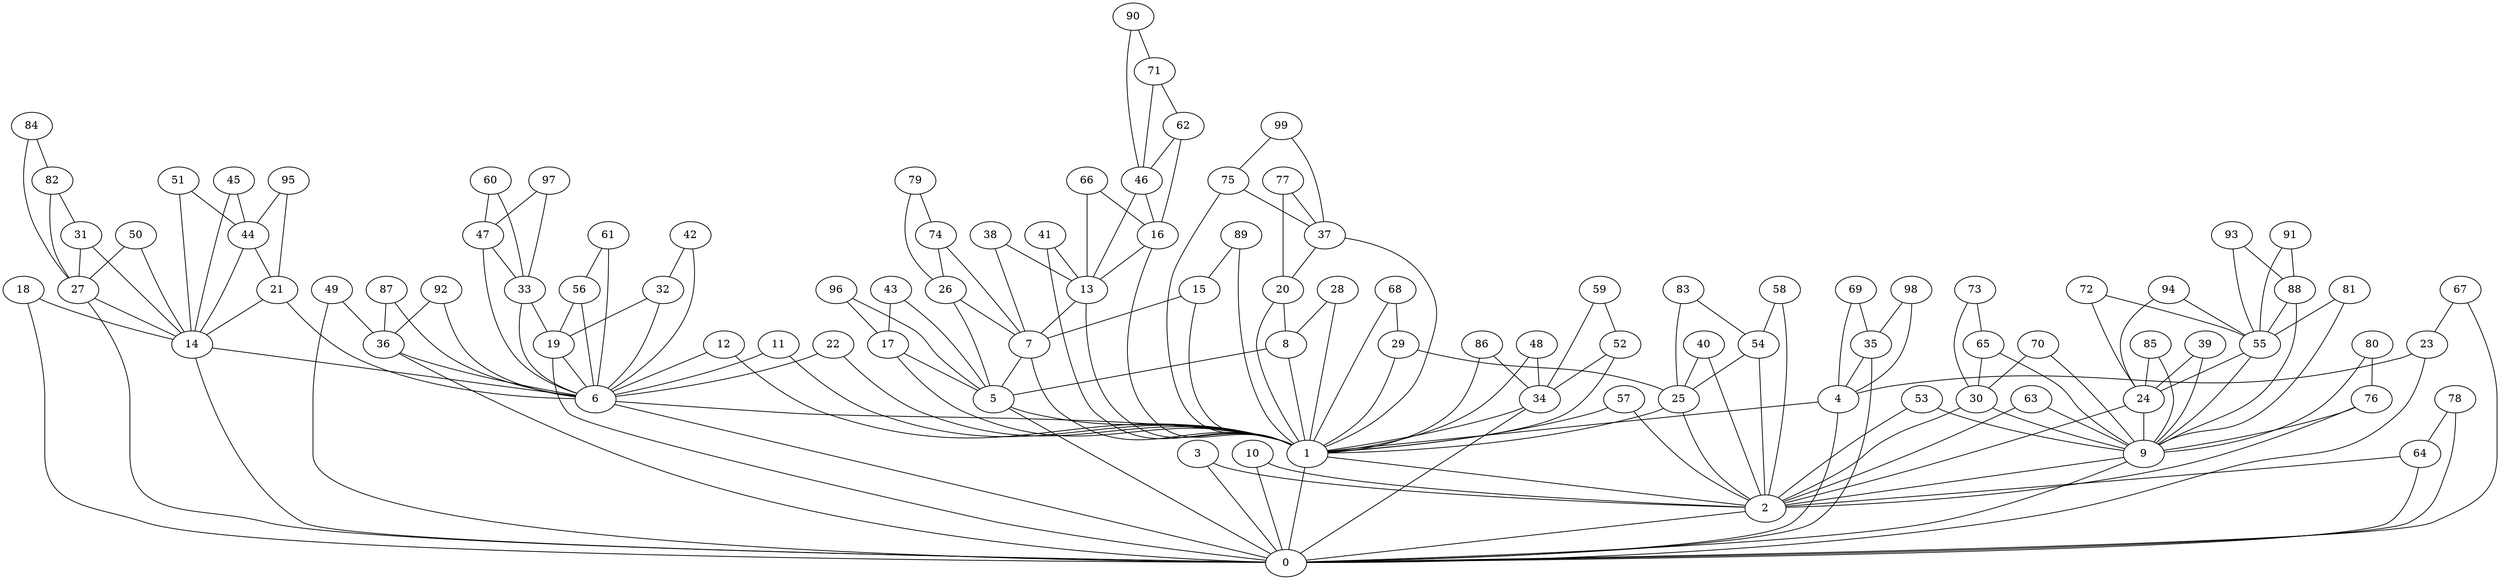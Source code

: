 graph{
92 -- 6;
30 -- 2;
56 -- 19;
83 -- 54;
95 -- 44;
17 -- 1;
30 -- 9;
25 -- 1;
27 -- 14;
16 -- 13;
73 -- 30;
75 -- 1;
9 -- 2;
26 -- 5;
35 -- 0;
74 -- 7;
13 -- 1;
77 -- 37;
84 -- 82;
86 -- 34;
54 -- 2;
44 -- 14;
94 -- 24;
89 -- 1;
19 -- 6;
45 -- 44;
36 -- 6;
88 -- 55;
1 -- 2;
92 -- 36;
72 -- 24;
34 -- 0;
85 -- 24;
15 -- 1;
45 -- 14;
46 -- 16;
57 -- 1;
26 -- 7;
33 -- 6;
53 -- 9;
16 -- 1;
37 -- 20;
77 -- 20;
47 -- 33;
89 -- 15;
55 -- 24;
71 -- 46;
83 -- 25;
93 -- 55;
53 -- 2;
5 -- 0;
25 -- 2;
81 -- 9;
75 -- 37;
24 -- 9;
93 -- 88;
57 -- 2;
72 -- 55;
18 -- 0;
55 -- 9;
91 -- 88;
29 -- 1;
52 -- 1;
71 -- 62;
44 -- 21;
84 -- 27;
81 -- 55;
90 -- 46;
23 -- 0;
94 -- 55;
32 -- 19;
76 -- 2;
56 -- 6;
54 -- 25;
5 -- 1;
32 -- 6;
85 -- 9;
91 -- 55;
76 -- 9;
3 -- 2;
17 -- 5;
34 -- 1;
82 -- 27;
31 -- 27;
52 -- 34;
90 -- 71;
33 -- 19;
74 -- 26;
88 -- 9;
86 -- 1;
95 -- 21;
2 -- 0;
36 -- 0;
73 -- 65;
24 -- 2;
87 -- 6;
3 -- 0;
35 -- 4;
82 -- 31;
18 -- 14;
78 -- 64;
31 -- 14;
21 -- 14;
87 -- 36;
64 -- 2;
65 -- 30;
58 -- 2;
37 -- 1;
64 -- 0;
28 -- 8;
68 -- 1;
62 -- 46;
29 -- 25;
65 -- 9;
80 -- 9;
39 -- 9;
50 -- 14;
99 -- 37;
8 -- 1;
28 -- 1;
49 -- 36;
60 -- 47;
46 -- 13;
69 -- 35;
98 -- 4;
6 -- 1;
51 -- 14;
63 -- 9;
70 -- 30;
80 -- 76;
11 -- 1;
78 -- 0;
59 -- 52;
41 -- 1;
23 -- 4;
51 -- 44;
99 -- 75;
48 -- 34;
38 -- 7;
27 -- 0;
9 -- 0;
42 -- 32;
43 -- 17;
68 -- 29;
6 -- 0;
10 -- 0;
40 -- 2;
67 -- 23;
15 -- 7;
41 -- 13;
14 -- 6;
0 -- 1;
7 -- 1;
7 -- 5;
13 -- 7;
40 -- 25;
66 -- 13;
39 -- 24;
62 -- 16;
97 -- 47;
22 -- 1;
98 -- 35;
60 -- 33;
96 -- 17;
50 -- 27;
63 -- 2;
69 -- 4;
4 -- 0;
14 -- 0;
43 -- 5;
49 -- 0;
96 -- 5;
48 -- 1;
4 -- 1;
61 -- 6;
8 -- 5;
22 -- 6;
70 -- 9;
79 -- 74;
38 -- 13;
59 -- 34;
67 -- 0;
79 -- 26;
19 -- 0;
21 -- 6;
20 -- 8;
12 -- 1;
66 -- 16;
97 -- 33;
12 -- 6;
42 -- 6;
47 -- 6;
10 -- 2;
61 -- 56;
58 -- 54;
11 -- 6;
20 -- 1;
}
